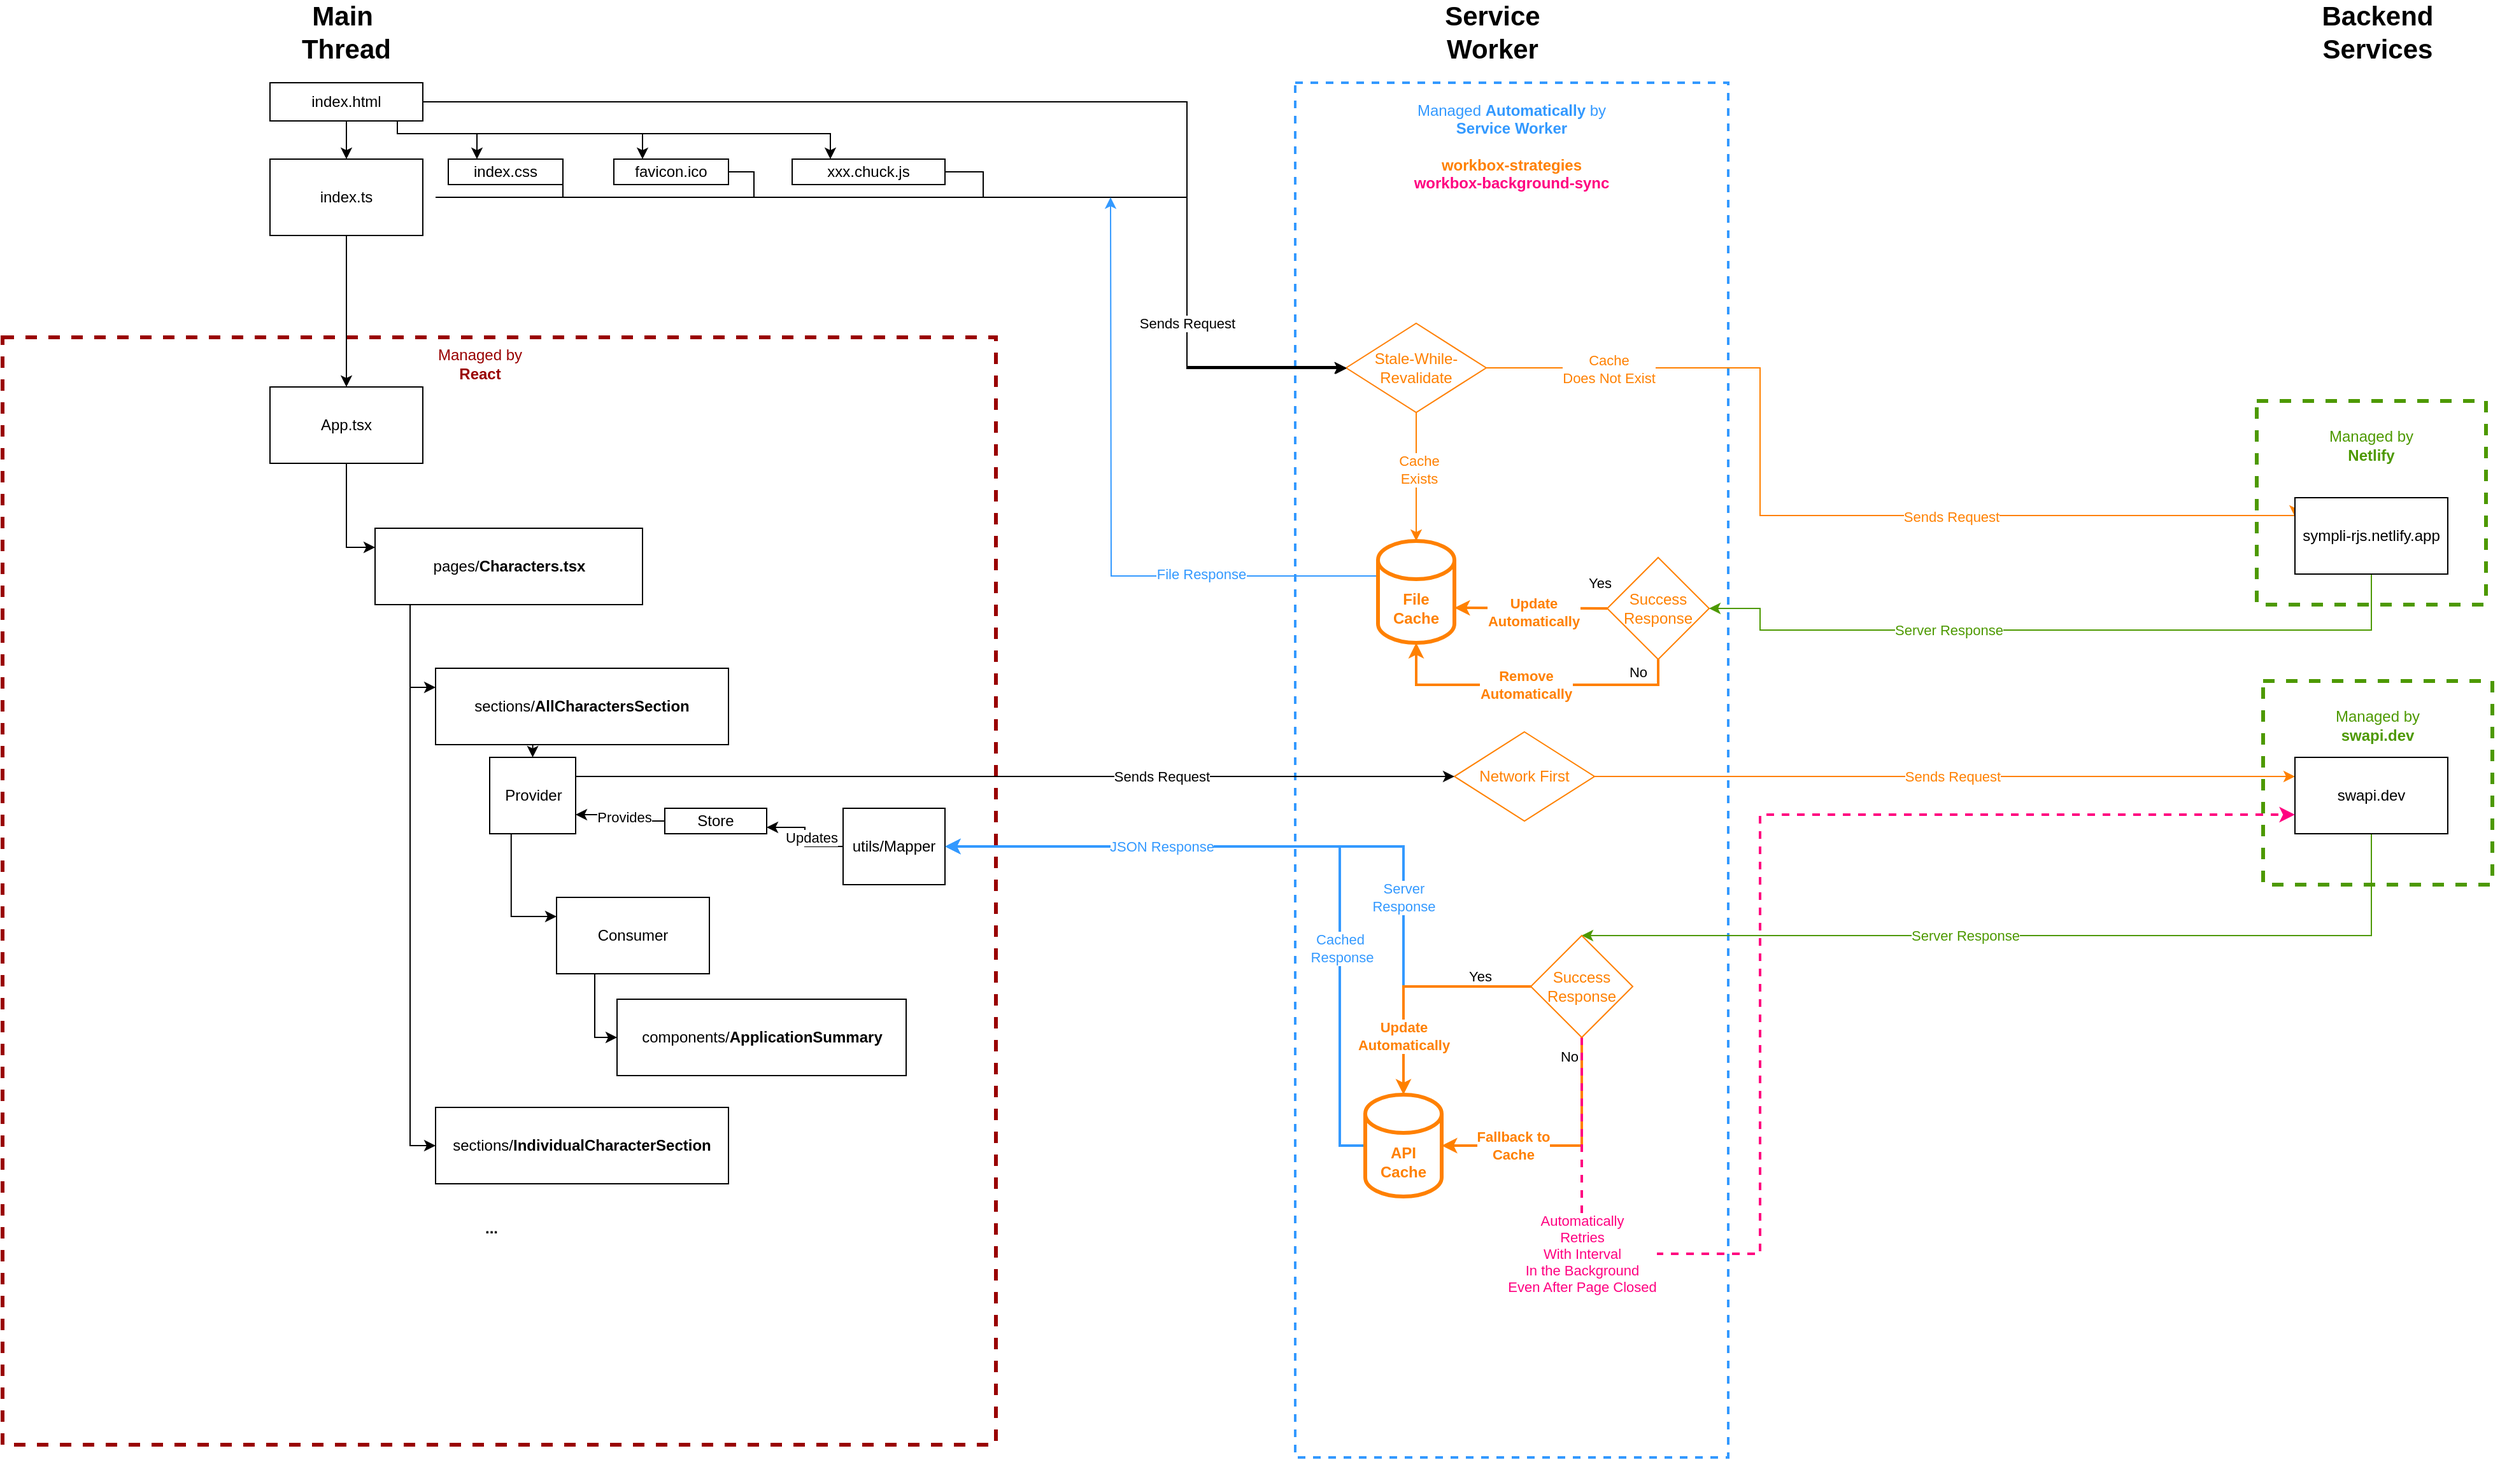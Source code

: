 <mxfile version="14.2.7" type="device"><diagram id="Oq_3fz_IanK-N1S7COTJ" name="Page-1"><mxGraphModel dx="1852" dy="1028" grid="1" gridSize="10" guides="1" tooltips="1" connect="1" arrows="1" fold="1" page="1" pageScale="1" pageWidth="827" pageHeight="1169" math="0" shadow="0"><root><mxCell id="0"/><mxCell id="1" parent="0"/><mxCell id="xRdcwOhgubmXpz_l-d0V-61" value="" style="rounded=0;whiteSpace=wrap;html=1;fillColor=none;dashed=1;strokeWidth=2;strokeColor=#3399FF;" parent="1" vertex="1"><mxGeometry x="1045" y="70" width="340" height="1080" as="geometry"/></mxCell><mxCell id="taoVa25WkVubcoBK9Cn9-76" style="edgeStyle=orthogonalEdgeStyle;rounded=0;orthogonalLoop=1;jettySize=auto;html=1;exitX=0.5;exitY=1;exitDx=0;exitDy=0;entryX=0.5;entryY=0;entryDx=0;entryDy=0;entryPerimeter=0;strokeColor=#FF8000;fontColor=#FF8000;" parent="1" source="taoVa25WkVubcoBK9Cn9-74" target="taoVa25WkVubcoBK9Cn9-49" edge="1"><mxGeometry relative="1" as="geometry"/></mxCell><mxCell id="taoVa25WkVubcoBK9Cn9-77" value="Cache&lt;br&gt;Exists" style="edgeLabel;html=1;align=center;verticalAlign=middle;resizable=0;points=[];fontColor=#FF8000;" parent="taoVa25WkVubcoBK9Cn9-76" vertex="1" connectable="0"><mxGeometry x="-0.105" y="2" relative="1" as="geometry"><mxPoint as="offset"/></mxGeometry></mxCell><mxCell id="taoVa25WkVubcoBK9Cn9-86" style="edgeStyle=orthogonalEdgeStyle;rounded=0;orthogonalLoop=1;jettySize=auto;html=1;exitX=1;exitY=0.5;exitDx=0;exitDy=0;fontColor=#FF8000;strokeColor=#FF8000;entryX=0;entryY=0.25;entryDx=0;entryDy=0;" parent="1" source="taoVa25WkVubcoBK9Cn9-74" target="taoVa25WkVubcoBK9Cn9-85" edge="1"><mxGeometry relative="1" as="geometry"><mxPoint x="1195" y="299" as="sourcePoint"/><mxPoint x="1720" y="400" as="targetPoint"/><Array as="points"><mxPoint x="1410" y="294"/><mxPoint x="1410" y="410"/><mxPoint x="1830" y="410"/></Array></mxGeometry></mxCell><mxCell id="taoVa25WkVubcoBK9Cn9-87" value="Cache&lt;br&gt;Does Not Exist" style="edgeLabel;html=1;align=center;verticalAlign=middle;resizable=0;points=[];fontColor=#FF8000;" parent="taoVa25WkVubcoBK9Cn9-86" vertex="1" connectable="0"><mxGeometry x="-0.899" y="1" relative="1" as="geometry"><mxPoint x="57.29" y="2" as="offset"/></mxGeometry></mxCell><mxCell id="taoVa25WkVubcoBK9Cn9-89" value="Sends Request" style="edgeLabel;html=1;align=center;verticalAlign=middle;resizable=0;points=[];fontColor=#FF8000;" parent="taoVa25WkVubcoBK9Cn9-86" vertex="1" connectable="0"><mxGeometry x="0.33" y="-1" relative="1" as="geometry"><mxPoint x="-19" as="offset"/></mxGeometry></mxCell><mxCell id="taoVa25WkVubcoBK9Cn9-74" value="Stale-While-Revalidate" style="rhombus;whiteSpace=wrap;html=1;labelBackgroundColor=none;strokeWidth=1;fillColor=none;fontColor=#FF8000;strokeColor=#FF8000;" parent="1" vertex="1"><mxGeometry x="1085" y="259" width="110" height="70" as="geometry"/></mxCell><mxCell id="xRdcwOhgubmXpz_l-d0V-52" style="edgeStyle=orthogonalEdgeStyle;rounded=0;orthogonalLoop=1;jettySize=auto;html=1;exitX=0;exitY=0.5;exitDx=0;exitDy=0;entryX=1;entryY=0.5;entryDx=0;entryDy=0;strokeWidth=2;strokeColor=#3399FF;" parent="1" source="xRdcwOhgubmXpz_l-d0V-35" target="xRdcwOhgubmXpz_l-d0V-43" edge="1"><mxGeometry relative="1" as="geometry"><Array as="points"><mxPoint x="1130" y="780"/><mxPoint x="1130" y="670"/></Array></mxGeometry></mxCell><mxCell id="taoVa25WkVubcoBK9Cn9-38" value="&lt;span style=&quot;color: rgb(51 , 153 , 255)&quot;&gt;Server &lt;br&gt;Response&lt;/span&gt;" style="edgeLabel;html=1;align=center;verticalAlign=middle;resizable=0;points=[];fontColor=#7F00FF;" parent="xRdcwOhgubmXpz_l-d0V-52" vertex="1" connectable="0"><mxGeometry x="-0.446" relative="1" as="geometry"><mxPoint y="-12.5" as="offset"/></mxGeometry></mxCell><mxCell id="taoVa25WkVubcoBK9Cn9-11" value="" style="rounded=0;whiteSpace=wrap;html=1;fillColor=none;dashed=1;strokeWidth=3;fontColor=#990000;strokeColor=#4D9900;labelBackgroundColor=none;" parent="1" vertex="1"><mxGeometry x="1805" y="540" width="180" height="160" as="geometry"/></mxCell><mxCell id="taoVa25WkVubcoBK9Cn9-4" value="" style="rounded=0;whiteSpace=wrap;html=1;fillColor=none;dashed=1;strokeWidth=3;fontColor=#990000;strokeColor=#990000;" parent="1" vertex="1"><mxGeometry x="30" y="270" width="780" height="870" as="geometry"/></mxCell><mxCell id="xRdcwOhgubmXpz_l-d0V-5" style="edgeStyle=orthogonalEdgeStyle;rounded=0;orthogonalLoop=1;jettySize=auto;html=1;exitX=0.5;exitY=1;exitDx=0;exitDy=0;entryX=0.5;entryY=0;entryDx=0;entryDy=0;" parent="1" source="xRdcwOhgubmXpz_l-d0V-1" target="xRdcwOhgubmXpz_l-d0V-4" edge="1"><mxGeometry relative="1" as="geometry"/></mxCell><mxCell id="taoVa25WkVubcoBK9Cn9-54" style="edgeStyle=orthogonalEdgeStyle;rounded=0;orthogonalLoop=1;jettySize=auto;html=1;exitX=1;exitY=0.5;exitDx=0;exitDy=0;strokeColor=#000000;fontColor=#7F00FF;entryX=0.004;entryY=0.507;entryDx=0;entryDy=0;entryPerimeter=0;" parent="1" target="taoVa25WkVubcoBK9Cn9-74" edge="1"><mxGeometry relative="1" as="geometry"><mxPoint x="370" y="160" as="sourcePoint"/><mxPoint x="1100" y="294" as="targetPoint"/><Array as="points"><mxPoint x="960" y="160"/><mxPoint x="960" y="295"/></Array></mxGeometry></mxCell><mxCell id="xRdcwOhgubmXpz_l-d0V-1" value="index.ts" style="rounded=0;whiteSpace=wrap;html=1;" parent="1" vertex="1"><mxGeometry x="240" y="130" width="120" height="60" as="geometry"/></mxCell><mxCell id="h1pPzkMFmD-b-_GQLjDM-1" style="edgeStyle=orthogonalEdgeStyle;rounded=0;orthogonalLoop=1;jettySize=auto;html=1;exitX=0.5;exitY=1;exitDx=0;exitDy=0;entryX=0;entryY=0.25;entryDx=0;entryDy=0;" edge="1" parent="1" source="xRdcwOhgubmXpz_l-d0V-4" target="xRdcwOhgubmXpz_l-d0V-8"><mxGeometry relative="1" as="geometry"/></mxCell><mxCell id="xRdcwOhgubmXpz_l-d0V-4" value="App.tsx" style="rounded=0;whiteSpace=wrap;html=1;" parent="1" vertex="1"><mxGeometry x="240" y="309" width="120" height="60" as="geometry"/></mxCell><mxCell id="xRdcwOhgubmXpz_l-d0V-18" style="edgeStyle=orthogonalEdgeStyle;rounded=0;orthogonalLoop=1;jettySize=auto;html=1;exitX=0.25;exitY=1;exitDx=0;exitDy=0;entryX=0;entryY=0.25;entryDx=0;entryDy=0;" parent="1" source="xRdcwOhgubmXpz_l-d0V-8" target="xRdcwOhgubmXpz_l-d0V-11" edge="1"><mxGeometry relative="1" as="geometry"><Array as="points"><mxPoint x="350" y="480"/><mxPoint x="350" y="545"/></Array></mxGeometry></mxCell><mxCell id="h1pPzkMFmD-b-_GQLjDM-3" style="edgeStyle=orthogonalEdgeStyle;rounded=0;orthogonalLoop=1;jettySize=auto;html=1;exitX=0.25;exitY=1;exitDx=0;exitDy=0;entryX=0;entryY=0.5;entryDx=0;entryDy=0;" edge="1" parent="1" source="xRdcwOhgubmXpz_l-d0V-8" target="h1pPzkMFmD-b-_GQLjDM-2"><mxGeometry relative="1" as="geometry"><Array as="points"><mxPoint x="350" y="480"/><mxPoint x="350" y="905"/></Array></mxGeometry></mxCell><mxCell id="xRdcwOhgubmXpz_l-d0V-8" value="pages/&lt;b&gt;Characters.tsx&lt;/b&gt;" style="rounded=0;whiteSpace=wrap;html=1;" parent="1" vertex="1"><mxGeometry x="322.5" y="420" width="210" height="60" as="geometry"/></mxCell><mxCell id="xRdcwOhgubmXpz_l-d0V-27" style="edgeStyle=orthogonalEdgeStyle;rounded=0;orthogonalLoop=1;jettySize=auto;html=1;exitX=0.5;exitY=1;exitDx=0;exitDy=0;entryX=0.5;entryY=0;entryDx=0;entryDy=0;" parent="1" source="xRdcwOhgubmXpz_l-d0V-11" target="xRdcwOhgubmXpz_l-d0V-15" edge="1"><mxGeometry relative="1" as="geometry"/></mxCell><mxCell id="xRdcwOhgubmXpz_l-d0V-11" value="sections/&lt;b&gt;AllCharactersSection&lt;/b&gt;" style="rounded=0;whiteSpace=wrap;html=1;" parent="1" vertex="1"><mxGeometry x="370" y="530" width="230" height="60" as="geometry"/></mxCell><mxCell id="xRdcwOhgubmXpz_l-d0V-23" value="" style="edgeStyle=orthogonalEdgeStyle;rounded=0;orthogonalLoop=1;jettySize=auto;html=1;entryX=0;entryY=0.25;entryDx=0;entryDy=0;exitX=1;exitY=0.5;exitDx=0;exitDy=0;strokeColor=#FF8000;" parent="1" source="taoVa25WkVubcoBK9Cn9-71" target="xRdcwOhgubmXpz_l-d0V-22" edge="1"><mxGeometry relative="1" as="geometry"/></mxCell><mxCell id="xRdcwOhgubmXpz_l-d0V-24" value="Sends Request" style="edgeLabel;html=1;align=center;verticalAlign=middle;resizable=0;points=[];fontColor=#FF8000;" parent="xRdcwOhgubmXpz_l-d0V-23" vertex="1" connectable="0"><mxGeometry x="-0.11" relative="1" as="geometry"><mxPoint x="35.43" as="offset"/></mxGeometry></mxCell><mxCell id="xRdcwOhgubmXpz_l-d0V-29" style="edgeStyle=orthogonalEdgeStyle;rounded=0;orthogonalLoop=1;jettySize=auto;html=1;exitX=0.25;exitY=1;exitDx=0;exitDy=0;entryX=0;entryY=0.25;entryDx=0;entryDy=0;" parent="1" source="xRdcwOhgubmXpz_l-d0V-15" target="xRdcwOhgubmXpz_l-d0V-16" edge="1"><mxGeometry relative="1" as="geometry"/></mxCell><mxCell id="xRdcwOhgubmXpz_l-d0V-15" value="Provider" style="rounded=0;whiteSpace=wrap;html=1;" parent="1" vertex="1"><mxGeometry x="412.5" y="600" width="67.5" height="60" as="geometry"/></mxCell><mxCell id="xRdcwOhgubmXpz_l-d0V-28" style="edgeStyle=orthogonalEdgeStyle;rounded=0;orthogonalLoop=1;jettySize=auto;html=1;exitX=0.25;exitY=1;exitDx=0;exitDy=0;entryX=0;entryY=0.5;entryDx=0;entryDy=0;" parent="1" source="xRdcwOhgubmXpz_l-d0V-16" target="xRdcwOhgubmXpz_l-d0V-17" edge="1"><mxGeometry relative="1" as="geometry"><Array as="points"><mxPoint x="495" y="820"/></Array></mxGeometry></mxCell><mxCell id="xRdcwOhgubmXpz_l-d0V-16" value="Consumer" style="rounded=0;whiteSpace=wrap;html=1;" parent="1" vertex="1"><mxGeometry x="465" y="710" width="120" height="60" as="geometry"/></mxCell><mxCell id="xRdcwOhgubmXpz_l-d0V-17" value="&lt;span&gt;components/&lt;/span&gt;&lt;b&gt;ApplicationSummary&lt;/b&gt;" style="rounded=0;whiteSpace=wrap;html=1;" parent="1" vertex="1"><mxGeometry x="512.5" y="790" width="227" height="60" as="geometry"/></mxCell><mxCell id="xRdcwOhgubmXpz_l-d0V-56" style="edgeStyle=orthogonalEdgeStyle;rounded=0;orthogonalLoop=1;jettySize=auto;html=1;exitX=0.5;exitY=1;exitDx=0;exitDy=0;entryX=0.5;entryY=0;entryDx=0;entryDy=0;strokeColor=#4D9900;" parent="1" source="xRdcwOhgubmXpz_l-d0V-22" target="xRdcwOhgubmXpz_l-d0V-35" edge="1"><mxGeometry relative="1" as="geometry"><Array as="points"><mxPoint x="1890" y="740"/></Array></mxGeometry></mxCell><mxCell id="taoVa25WkVubcoBK9Cn9-24" value="&lt;span&gt;Server Response&lt;/span&gt;" style="edgeLabel;html=1;align=center;verticalAlign=middle;resizable=0;points=[];fontColor=#4D9900;" parent="xRdcwOhgubmXpz_l-d0V-56" vertex="1" connectable="0"><mxGeometry x="-0.015" y="2" relative="1" as="geometry"><mxPoint x="-54.65" y="-2" as="offset"/></mxGeometry></mxCell><mxCell id="xRdcwOhgubmXpz_l-d0V-22" value="swapi.dev" style="rounded=0;whiteSpace=wrap;html=1;" parent="1" vertex="1"><mxGeometry x="1830" y="600" width="120" height="60" as="geometry"/></mxCell><mxCell id="xRdcwOhgubmXpz_l-d0V-40" style="edgeStyle=orthogonalEdgeStyle;rounded=0;orthogonalLoop=1;jettySize=auto;html=1;exitX=0;exitY=0.5;exitDx=0;exitDy=0;entryX=0.5;entryY=0;entryDx=0;entryDy=0;strokeWidth=2;strokeColor=#FF8000;entryPerimeter=0;" parent="1" source="xRdcwOhgubmXpz_l-d0V-35" target="taoVa25WkVubcoBK9Cn9-18" edge="1"><mxGeometry relative="1" as="geometry"><mxPoint x="1190" y="195" as="targetPoint"/><Array as="points"><mxPoint x="1130" y="780"/></Array></mxGeometry></mxCell><mxCell id="xRdcwOhgubmXpz_l-d0V-42" value="Yes" style="edgeLabel;html=1;align=center;verticalAlign=middle;resizable=0;points=[];" parent="xRdcwOhgubmXpz_l-d0V-40" vertex="1" connectable="0"><mxGeometry x="0.044" y="-1" relative="1" as="geometry"><mxPoint x="56.67" y="-7" as="offset"/></mxGeometry></mxCell><mxCell id="taoVa25WkVubcoBK9Cn9-22" value="Update&lt;br&gt;Automatically" style="edgeLabel;html=1;align=center;verticalAlign=middle;resizable=0;points=[];fontColor=#FF8000;fontStyle=1" parent="xRdcwOhgubmXpz_l-d0V-40" vertex="1" connectable="0"><mxGeometry x="0.5" y="3" relative="1" as="geometry"><mxPoint x="-3" as="offset"/></mxGeometry></mxCell><mxCell id="xRdcwOhgubmXpz_l-d0V-48" style="edgeStyle=orthogonalEdgeStyle;rounded=0;orthogonalLoop=1;jettySize=auto;html=1;exitX=0.5;exitY=1;exitDx=0;exitDy=0;entryX=1;entryY=0.5;entryDx=0;entryDy=0;strokeWidth=2;strokeColor=#FF8000;entryPerimeter=0;" parent="1" source="xRdcwOhgubmXpz_l-d0V-35" target="taoVa25WkVubcoBK9Cn9-18" edge="1"><mxGeometry relative="1" as="geometry"><mxPoint x="1190" y="345" as="targetPoint"/></mxGeometry></mxCell><mxCell id="xRdcwOhgubmXpz_l-d0V-51" value="No" style="edgeLabel;html=1;align=center;verticalAlign=middle;resizable=0;points=[];" parent="xRdcwOhgubmXpz_l-d0V-48" vertex="1" connectable="0"><mxGeometry x="0.231" y="-2" relative="1" as="geometry"><mxPoint x="25" y="-68" as="offset"/></mxGeometry></mxCell><mxCell id="taoVa25WkVubcoBK9Cn9-21" value="Fallback to&lt;br&gt;Cache" style="edgeLabel;html=1;align=center;verticalAlign=middle;resizable=0;points=[];fontColor=#FF8000;fontStyle=1" parent="xRdcwOhgubmXpz_l-d0V-48" vertex="1" connectable="0"><mxGeometry x="0.58" relative="1" as="geometry"><mxPoint x="15.17" as="offset"/></mxGeometry></mxCell><mxCell id="aPK4v8_DgwDlu29dtzob-3" style="edgeStyle=orthogonalEdgeStyle;rounded=0;orthogonalLoop=1;jettySize=auto;html=1;exitX=0.5;exitY=1;exitDx=0;exitDy=0;entryX=0;entryY=0.75;entryDx=0;entryDy=0;fontColor=#3399FF;dashed=1;strokeWidth=2;strokeColor=#FF0080;" parent="1" source="xRdcwOhgubmXpz_l-d0V-35" target="xRdcwOhgubmXpz_l-d0V-22" edge="1"><mxGeometry relative="1" as="geometry"><Array as="points"><mxPoint x="1270" y="990"/><mxPoint x="1410" y="990"/><mxPoint x="1410" y="645"/></Array></mxGeometry></mxCell><mxCell id="aPK4v8_DgwDlu29dtzob-4" value="Automatically&lt;br&gt;Retries&lt;br&gt;With Interval&lt;br&gt;In the Background&lt;br&gt;Even After Page Closed" style="edgeLabel;html=1;align=center;verticalAlign=middle;resizable=0;points=[];fontColor=#FF0080;" parent="aPK4v8_DgwDlu29dtzob-3" vertex="1" connectable="0"><mxGeometry x="-0.595" y="-2" relative="1" as="geometry"><mxPoint x="-47.5" y="-2" as="offset"/></mxGeometry></mxCell><mxCell id="xRdcwOhgubmXpz_l-d0V-35" value="Success&lt;br&gt;Response" style="rhombus;whiteSpace=wrap;html=1;fontColor=#FF8000;strokeColor=#FF8000;" parent="1" vertex="1"><mxGeometry x="1230" y="740" width="80" height="80" as="geometry"/></mxCell><mxCell id="xRdcwOhgubmXpz_l-d0V-54" style="edgeStyle=orthogonalEdgeStyle;rounded=0;orthogonalLoop=1;jettySize=auto;html=1;exitX=0;exitY=0.5;exitDx=0;exitDy=0;entryX=1;entryY=0.75;entryDx=0;entryDy=0;" parent="1" source="taoVa25WkVubcoBK9Cn9-29" target="xRdcwOhgubmXpz_l-d0V-15" edge="1"><mxGeometry relative="1" as="geometry"><mxPoint x="532" y="650" as="targetPoint"/></mxGeometry></mxCell><mxCell id="xRdcwOhgubmXpz_l-d0V-43" value="utils/Mapper" style="rounded=0;whiteSpace=wrap;html=1;" parent="1" vertex="1"><mxGeometry x="690" y="640" width="80" height="60" as="geometry"/></mxCell><mxCell id="xRdcwOhgubmXpz_l-d0V-60" value="JSON Response" style="edgeStyle=orthogonalEdgeStyle;rounded=0;orthogonalLoop=1;jettySize=auto;html=1;exitX=0;exitY=0.5;exitDx=0;exitDy=0;entryX=1;entryY=0.5;entryDx=0;entryDy=0;strokeColor=#3399FF;strokeWidth=2;exitPerimeter=0;fontColor=#3399FF;" parent="1" source="taoVa25WkVubcoBK9Cn9-18" target="xRdcwOhgubmXpz_l-d0V-43" edge="1"><mxGeometry x="0.398" relative="1" as="geometry"><mxPoint x="1070" y="345" as="sourcePoint"/><mxPoint x="900" y="510" as="targetPoint"/><Array as="points"><mxPoint x="1080" y="905"/><mxPoint x="1080" y="670"/></Array><mxPoint as="offset"/></mxGeometry></mxCell><mxCell id="taoVa25WkVubcoBK9Cn9-39" value="&lt;span style=&quot;color: rgb(51 , 153 , 255)&quot;&gt;Cached&lt;br&gt;&amp;nbsp;Response&lt;/span&gt;" style="edgeLabel;html=1;align=center;verticalAlign=middle;resizable=0;points=[];fontColor=#7F00FF;" parent="xRdcwOhgubmXpz_l-d0V-60" vertex="1" connectable="0"><mxGeometry x="-0.373" y="2" relative="1" as="geometry"><mxPoint x="2" y="1.67" as="offset"/></mxGeometry></mxCell><mxCell id="xRdcwOhgubmXpz_l-d0V-62" value="&lt;span style=&quot;font-weight: normal&quot;&gt;Managed &lt;/span&gt;Automatically&lt;span style=&quot;font-weight: normal&quot;&gt; by&lt;/span&gt;&lt;br&gt;Service Worker&lt;br&gt;&lt;br&gt;&lt;font color=&quot;#ff8000&quot;&gt;workbox-strategies&lt;/font&gt;&lt;br&gt;&lt;font color=&quot;#ff0080&quot;&gt;workbox-background-sync&lt;/font&gt;" style="text;html=1;strokeColor=none;fillColor=none;align=center;verticalAlign=middle;whiteSpace=wrap;rounded=0;dashed=1;fontStyle=1;strokeWidth=2;fontColor=#3399FF;" parent="1" vertex="1"><mxGeometry x="1120" y="80" width="190" height="80" as="geometry"/></mxCell><mxCell id="taoVa25WkVubcoBK9Cn9-5" value="&lt;span style=&quot;font-weight: normal&quot;&gt;Managed&lt;/span&gt;&lt;span style=&quot;font-weight: normal&quot;&gt;&amp;nbsp;by&lt;/span&gt;&lt;br&gt;React" style="text;html=1;strokeColor=none;fillColor=none;align=center;verticalAlign=middle;whiteSpace=wrap;rounded=0;dashed=1;fontStyle=1;strokeWidth=2;fontColor=#990000;" parent="1" vertex="1"><mxGeometry x="310" y="280" width="190" height="21" as="geometry"/></mxCell><mxCell id="taoVa25WkVubcoBK9Cn9-12" value="&lt;span style=&quot;font-weight: normal&quot;&gt;Managed&lt;/span&gt;&lt;span style=&quot;font-weight: normal&quot;&gt;&amp;nbsp;by&lt;/span&gt;&lt;br&gt;swapi.dev" style="text;html=1;strokeColor=none;fillColor=none;align=center;verticalAlign=middle;whiteSpace=wrap;rounded=0;dashed=1;fontStyle=1;strokeWidth=2;fontColor=#4D9900;" parent="1" vertex="1"><mxGeometry x="1800" y="550" width="190" height="50" as="geometry"/></mxCell><mxCell id="taoVa25WkVubcoBK9Cn9-13" value="&lt;b&gt;&lt;font style=&quot;font-size: 21px&quot;&gt;Backend Services&lt;/font&gt;&lt;/b&gt;" style="text;html=1;strokeColor=none;fillColor=none;align=center;verticalAlign=middle;whiteSpace=wrap;rounded=0;dashed=1;fontColor=#000000;" parent="1" vertex="1"><mxGeometry x="1835" y="10" width="120" height="40" as="geometry"/></mxCell><mxCell id="taoVa25WkVubcoBK9Cn9-18" value="API&lt;br&gt;Cache" style="shape=cylinder3;whiteSpace=wrap;html=1;boundedLbl=1;backgroundOutline=1;size=15;strokeWidth=3;fillColor=none;strokeColor=#FF8000;fontColor=#FF8000;fontStyle=1" parent="1" vertex="1"><mxGeometry x="1100" y="865" width="60" height="80" as="geometry"/></mxCell><mxCell id="taoVa25WkVubcoBK9Cn9-25" value="&lt;b&gt;&lt;font style=&quot;font-size: 21px&quot;&gt;Service Worker&lt;/font&gt;&lt;/b&gt;" style="text;html=1;strokeColor=none;fillColor=none;align=center;verticalAlign=middle;whiteSpace=wrap;rounded=0;dashed=1;fontColor=#000000;" parent="1" vertex="1"><mxGeometry x="1140" y="10" width="120" height="40" as="geometry"/></mxCell><mxCell id="taoVa25WkVubcoBK9Cn9-26" value="&lt;b&gt;&lt;font style=&quot;font-size: 21px&quot;&gt;Main&amp;nbsp;&lt;br&gt;Thread&lt;br&gt;&lt;/font&gt;&lt;/b&gt;" style="text;html=1;strokeColor=none;fillColor=none;align=center;verticalAlign=middle;whiteSpace=wrap;rounded=0;dashed=1;fontColor=#000000;" parent="1" vertex="1"><mxGeometry x="240" y="10" width="120" height="40" as="geometry"/></mxCell><mxCell id="taoVa25WkVubcoBK9Cn9-29" value="Store" style="rounded=0;whiteSpace=wrap;html=1;" parent="1" vertex="1"><mxGeometry x="550" y="640" width="80" height="20" as="geometry"/></mxCell><mxCell id="taoVa25WkVubcoBK9Cn9-30" style="edgeStyle=orthogonalEdgeStyle;rounded=0;orthogonalLoop=1;jettySize=auto;html=1;exitX=0;exitY=0.5;exitDx=0;exitDy=0;entryX=1;entryY=0.75;entryDx=0;entryDy=0;" parent="1" source="xRdcwOhgubmXpz_l-d0V-43" target="taoVa25WkVubcoBK9Cn9-29" edge="1"><mxGeometry relative="1" as="geometry"><mxPoint x="690" y="670" as="sourcePoint"/><mxPoint x="532.5" y="645" as="targetPoint"/></mxGeometry></mxCell><mxCell id="taoVa25WkVubcoBK9Cn9-32" value="Updates" style="edgeLabel;html=1;align=center;verticalAlign=middle;resizable=0;points=[];" parent="1" vertex="1" connectable="0"><mxGeometry x="660.001" y="660" as="geometry"><mxPoint x="5" y="3" as="offset"/></mxGeometry></mxCell><mxCell id="taoVa25WkVubcoBK9Cn9-34" value="Provides" style="edgeLabel;html=1;align=center;verticalAlign=middle;resizable=0;points=[];" parent="1" vertex="1" connectable="0"><mxGeometry x="512.501" y="644" as="geometry"><mxPoint x="5" y="3" as="offset"/></mxGeometry></mxCell><mxCell id="taoVa25WkVubcoBK9Cn9-43" style="edgeStyle=orthogonalEdgeStyle;rounded=0;orthogonalLoop=1;jettySize=auto;html=1;exitX=0.5;exitY=1;exitDx=0;exitDy=0;entryX=0.5;entryY=0;entryDx=0;entryDy=0;fontColor=#7F00FF;" parent="1" source="taoVa25WkVubcoBK9Cn9-42" target="xRdcwOhgubmXpz_l-d0V-1" edge="1"><mxGeometry relative="1" as="geometry"/></mxCell><mxCell id="taoVa25WkVubcoBK9Cn9-47" style="edgeStyle=orthogonalEdgeStyle;rounded=0;orthogonalLoop=1;jettySize=auto;html=1;exitX=1;exitY=0.5;exitDx=0;exitDy=0;strokeColor=#000000;fontColor=#7F00FF;entryX=0;entryY=0.5;entryDx=0;entryDy=0;" parent="1" source="taoVa25WkVubcoBK9Cn9-42" target="taoVa25WkVubcoBK9Cn9-74" edge="1"><mxGeometry relative="1" as="geometry"><mxPoint x="1030" y="85.059" as="targetPoint"/><Array as="points"><mxPoint x="960" y="85"/><mxPoint x="960" y="294"/></Array></mxGeometry></mxCell><mxCell id="taoVa25WkVubcoBK9Cn9-65" style="edgeStyle=orthogonalEdgeStyle;rounded=0;orthogonalLoop=1;jettySize=auto;html=1;exitX=0.75;exitY=1;exitDx=0;exitDy=0;entryX=0.25;entryY=0;entryDx=0;entryDy=0;strokeColor=#000000;fontColor=#7F00FF;" parent="1" source="taoVa25WkVubcoBK9Cn9-42" target="taoVa25WkVubcoBK9Cn9-44" edge="1"><mxGeometry relative="1" as="geometry"><Array as="points"><mxPoint x="340" y="110"/><mxPoint x="403" y="110"/></Array></mxGeometry></mxCell><mxCell id="taoVa25WkVubcoBK9Cn9-66" style="edgeStyle=orthogonalEdgeStyle;rounded=0;orthogonalLoop=1;jettySize=auto;html=1;exitX=0.75;exitY=1;exitDx=0;exitDy=0;entryX=0.25;entryY=0;entryDx=0;entryDy=0;strokeColor=#000000;fontColor=#7F00FF;" parent="1" source="taoVa25WkVubcoBK9Cn9-42" target="taoVa25WkVubcoBK9Cn9-45" edge="1"><mxGeometry relative="1" as="geometry"><Array as="points"><mxPoint x="340" y="110"/><mxPoint x="533" y="110"/></Array></mxGeometry></mxCell><mxCell id="taoVa25WkVubcoBK9Cn9-68" style="edgeStyle=orthogonalEdgeStyle;rounded=0;orthogonalLoop=1;jettySize=auto;html=1;exitX=0.75;exitY=1;exitDx=0;exitDy=0;entryX=0.25;entryY=0;entryDx=0;entryDy=0;strokeColor=#000000;fontColor=#7F00FF;" parent="1" source="taoVa25WkVubcoBK9Cn9-42" target="taoVa25WkVubcoBK9Cn9-46" edge="1"><mxGeometry relative="1" as="geometry"><Array as="points"><mxPoint x="340" y="110"/><mxPoint x="680" y="110"/></Array></mxGeometry></mxCell><mxCell id="taoVa25WkVubcoBK9Cn9-42" value="index.html" style="rounded=0;whiteSpace=wrap;html=1;" parent="1" vertex="1"><mxGeometry x="240" y="70" width="120" height="30" as="geometry"/></mxCell><mxCell id="taoVa25WkVubcoBK9Cn9-55" style="edgeStyle=orthogonalEdgeStyle;rounded=0;orthogonalLoop=1;jettySize=auto;html=1;exitX=1;exitY=0.5;exitDx=0;exitDy=0;entryX=0;entryY=0.5;entryDx=0;entryDy=0;strokeColor=#000000;fontColor=#7F00FF;" parent="1" source="taoVa25WkVubcoBK9Cn9-44" target="taoVa25WkVubcoBK9Cn9-74" edge="1"><mxGeometry relative="1" as="geometry"><Array as="points"><mxPoint x="470" y="160"/><mxPoint x="960" y="160"/><mxPoint x="960" y="294"/></Array></mxGeometry></mxCell><mxCell id="taoVa25WkVubcoBK9Cn9-44" value="index.css" style="rounded=0;whiteSpace=wrap;html=1;" parent="1" vertex="1"><mxGeometry x="380" y="130" width="90" height="20" as="geometry"/></mxCell><mxCell id="taoVa25WkVubcoBK9Cn9-56" style="edgeStyle=orthogonalEdgeStyle;rounded=0;orthogonalLoop=1;jettySize=auto;html=1;exitX=1;exitY=0.5;exitDx=0;exitDy=0;entryX=0;entryY=0.5;entryDx=0;entryDy=0;strokeColor=#000000;fontColor=#7F00FF;" parent="1" source="taoVa25WkVubcoBK9Cn9-45" target="taoVa25WkVubcoBK9Cn9-74" edge="1"><mxGeometry relative="1" as="geometry"><Array as="points"><mxPoint x="620" y="140"/><mxPoint x="620" y="160"/><mxPoint x="960" y="160"/><mxPoint x="960" y="293"/><mxPoint x="1080" y="293"/></Array></mxGeometry></mxCell><mxCell id="taoVa25WkVubcoBK9Cn9-45" value="favicon.ico" style="rounded=0;whiteSpace=wrap;html=1;" parent="1" vertex="1"><mxGeometry x="510" y="130" width="90" height="20" as="geometry"/></mxCell><mxCell id="taoVa25WkVubcoBK9Cn9-57" style="edgeStyle=orthogonalEdgeStyle;rounded=0;orthogonalLoop=1;jettySize=auto;html=1;exitX=1;exitY=0.5;exitDx=0;exitDy=0;entryX=0;entryY=0.5;entryDx=0;entryDy=0;strokeColor=#000000;fontColor=#7F00FF;" parent="1" source="taoVa25WkVubcoBK9Cn9-46" target="taoVa25WkVubcoBK9Cn9-74" edge="1"><mxGeometry relative="1" as="geometry"><Array as="points"><mxPoint x="800" y="140"/><mxPoint x="800" y="160"/><mxPoint x="960" y="160"/><mxPoint x="960" y="294"/></Array></mxGeometry></mxCell><mxCell id="taoVa25WkVubcoBK9Cn9-46" value="xxx.chuck.js" style="rounded=0;whiteSpace=wrap;html=1;" parent="1" vertex="1"><mxGeometry x="650" y="130" width="120" height="20" as="geometry"/></mxCell><mxCell id="taoVa25WkVubcoBK9Cn9-78" style="edgeStyle=orthogonalEdgeStyle;rounded=0;orthogonalLoop=1;jettySize=auto;html=1;exitX=0;exitY=0;exitDx=0;exitDy=27.5;exitPerimeter=0;fontColor=#FF8000;strokeColor=#3399FF;" parent="1" source="taoVa25WkVubcoBK9Cn9-49" edge="1"><mxGeometry relative="1" as="geometry"><mxPoint x="900" y="160" as="targetPoint"/></mxGeometry></mxCell><mxCell id="taoVa25WkVubcoBK9Cn9-80" value="&lt;font color=&quot;#3399ff&quot;&gt;File Response&lt;/font&gt;" style="edgeLabel;html=1;align=center;verticalAlign=middle;resizable=0;points=[];fontColor=#FF8000;" parent="taoVa25WkVubcoBK9Cn9-78" vertex="1" connectable="0"><mxGeometry x="0.084" y="1" relative="1" as="geometry"><mxPoint x="71" y="63.69" as="offset"/></mxGeometry></mxCell><mxCell id="taoVa25WkVubcoBK9Cn9-49" value="File&lt;br&gt;Cache" style="shape=cylinder3;whiteSpace=wrap;html=1;boundedLbl=1;backgroundOutline=1;size=15;strokeWidth=3;fillColor=none;strokeColor=#FF8000;fontColor=#FF8000;fontStyle=1" parent="1" vertex="1"><mxGeometry x="1110" y="430" width="60" height="80" as="geometry"/></mxCell><mxCell id="taoVa25WkVubcoBK9Cn9-58" style="edgeStyle=orthogonalEdgeStyle;rounded=0;orthogonalLoop=1;jettySize=auto;html=1;exitX=0;exitY=0.5;exitDx=0;exitDy=0;entryX=1;entryY=0;entryDx=0;entryDy=52.5;strokeWidth=2;strokeColor=#FF8000;entryPerimeter=0;" parent="1" source="taoVa25WkVubcoBK9Cn9-64" target="taoVa25WkVubcoBK9Cn9-49" edge="1"><mxGeometry relative="1" as="geometry"><mxPoint x="1150" y="565" as="targetPoint"/><Array as="points"><mxPoint x="1290" y="483"/><mxPoint x="1180" y="483"/></Array></mxGeometry></mxCell><mxCell id="taoVa25WkVubcoBK9Cn9-59" value="Yes" style="edgeLabel;html=1;align=center;verticalAlign=middle;resizable=0;points=[];" parent="taoVa25WkVubcoBK9Cn9-58" vertex="1" connectable="0"><mxGeometry x="0.044" y="-1" relative="1" as="geometry"><mxPoint x="56.67" y="-19" as="offset"/></mxGeometry></mxCell><mxCell id="taoVa25WkVubcoBK9Cn9-60" value="Update&lt;br&gt;Automatically" style="edgeLabel;html=1;align=center;verticalAlign=middle;resizable=0;points=[];fontColor=#FF8000;fontStyle=1" parent="taoVa25WkVubcoBK9Cn9-58" vertex="1" connectable="0"><mxGeometry x="0.5" y="3" relative="1" as="geometry"><mxPoint x="31.67" as="offset"/></mxGeometry></mxCell><mxCell id="taoVa25WkVubcoBK9Cn9-61" style="edgeStyle=orthogonalEdgeStyle;rounded=0;orthogonalLoop=1;jettySize=auto;html=1;exitX=0.5;exitY=1;exitDx=0;exitDy=0;entryX=0.5;entryY=1;entryDx=0;entryDy=0;strokeWidth=2;strokeColor=#FF8000;entryPerimeter=0;" parent="1" source="taoVa25WkVubcoBK9Cn9-64" target="taoVa25WkVubcoBK9Cn9-49" edge="1"><mxGeometry relative="1" as="geometry"><mxPoint x="1180" y="605" as="targetPoint"/></mxGeometry></mxCell><mxCell id="taoVa25WkVubcoBK9Cn9-62" value="No" style="edgeLabel;html=1;align=center;verticalAlign=middle;resizable=0;points=[];" parent="taoVa25WkVubcoBK9Cn9-61" vertex="1" connectable="0"><mxGeometry x="0.231" y="-2" relative="1" as="geometry"><mxPoint x="113.47" y="-8" as="offset"/></mxGeometry></mxCell><mxCell id="taoVa25WkVubcoBK9Cn9-63" value="Remove&lt;br&gt;Automatically" style="edgeLabel;html=1;align=center;verticalAlign=middle;resizable=0;points=[];fontColor=#FF8000;fontStyle=1" parent="taoVa25WkVubcoBK9Cn9-61" vertex="1" connectable="0"><mxGeometry x="0.58" relative="1" as="geometry"><mxPoint x="67.59" as="offset"/></mxGeometry></mxCell><mxCell id="taoVa25WkVubcoBK9Cn9-64" value="Success&lt;br&gt;Response" style="rhombus;whiteSpace=wrap;html=1;fontColor=#FF8000;strokeColor=#FF8000;" parent="1" vertex="1"><mxGeometry x="1290" y="443" width="80" height="80" as="geometry"/></mxCell><mxCell id="taoVa25WkVubcoBK9Cn9-71" value="Network First" style="rhombus;whiteSpace=wrap;html=1;labelBackgroundColor=none;strokeWidth=1;fillColor=none;fontColor=#FF8000;strokeColor=#FF8000;" parent="1" vertex="1"><mxGeometry x="1170" y="580" width="110" height="70" as="geometry"/></mxCell><mxCell id="taoVa25WkVubcoBK9Cn9-72" value="" style="edgeStyle=orthogonalEdgeStyle;rounded=0;orthogonalLoop=1;jettySize=auto;html=1;entryX=0;entryY=0.5;entryDx=0;entryDy=0;exitX=1;exitY=0.25;exitDx=0;exitDy=0;" parent="1" source="xRdcwOhgubmXpz_l-d0V-15" target="taoVa25WkVubcoBK9Cn9-71" edge="1"><mxGeometry relative="1" as="geometry"><mxPoint x="480" y="615" as="sourcePoint"/><mxPoint x="1830" y="615" as="targetPoint"/></mxGeometry></mxCell><mxCell id="taoVa25WkVubcoBK9Cn9-73" value="Sends Request" style="edgeLabel;html=1;align=center;verticalAlign=middle;resizable=0;points=[];" parent="taoVa25WkVubcoBK9Cn9-72" vertex="1" connectable="0"><mxGeometry x="-0.11" relative="1" as="geometry"><mxPoint x="153.1" as="offset"/></mxGeometry></mxCell><mxCell id="taoVa25WkVubcoBK9Cn9-81" value="" style="rounded=0;whiteSpace=wrap;html=1;fillColor=none;dashed=1;strokeWidth=3;fontColor=#990000;strokeColor=#4D9900;labelBackgroundColor=none;" parent="1" vertex="1"><mxGeometry x="1800" y="320" width="180" height="160" as="geometry"/></mxCell><mxCell id="taoVa25WkVubcoBK9Cn9-82" value="&lt;span style=&quot;font-weight: normal&quot;&gt;Managed&lt;/span&gt;&lt;span style=&quot;font-weight: normal&quot;&gt;&amp;nbsp;by&lt;/span&gt;&lt;br&gt;Netlify" style="text;html=1;strokeColor=none;fillColor=none;align=center;verticalAlign=middle;whiteSpace=wrap;rounded=0;dashed=1;fontStyle=1;strokeWidth=2;fontColor=#4D9900;" parent="1" vertex="1"><mxGeometry x="1795" y="330" width="190" height="50" as="geometry"/></mxCell><mxCell id="taoVa25WkVubcoBK9Cn9-88" style="edgeStyle=orthogonalEdgeStyle;rounded=0;orthogonalLoop=1;jettySize=auto;html=1;exitX=0.5;exitY=1;exitDx=0;exitDy=0;entryX=1;entryY=0.5;entryDx=0;entryDy=0;fontColor=#FF8000;strokeColor=#4D9900;" parent="1" source="taoVa25WkVubcoBK9Cn9-85" target="taoVa25WkVubcoBK9Cn9-64" edge="1"><mxGeometry relative="1" as="geometry"><Array as="points"><mxPoint x="1890" y="500"/><mxPoint x="1410" y="500"/><mxPoint x="1410" y="483"/></Array></mxGeometry></mxCell><mxCell id="taoVa25WkVubcoBK9Cn9-90" value="&lt;span style=&quot;color: rgb(77 , 153 , 0)&quot;&gt;Server Response&lt;/span&gt;" style="edgeLabel;html=1;align=center;verticalAlign=middle;resizable=0;points=[];fontColor=#FF8000;" parent="taoVa25WkVubcoBK9Cn9-88" vertex="1" connectable="0"><mxGeometry x="0.239" y="2" relative="1" as="geometry"><mxPoint x="-16.46" y="-2" as="offset"/></mxGeometry></mxCell><mxCell id="taoVa25WkVubcoBK9Cn9-85" value="sympli-rjs.netlify.app" style="rounded=0;whiteSpace=wrap;html=1;" parent="1" vertex="1"><mxGeometry x="1830" y="396" width="120" height="60" as="geometry"/></mxCell><mxCell id="taoVa25WkVubcoBK9Cn9-92" value="Sends Request" style="edgeLabel;html=1;align=center;verticalAlign=middle;resizable=0;points=[];" parent="1" vertex="1" connectable="0"><mxGeometry x="959.997" y="259" as="geometry"/></mxCell><mxCell id="h1pPzkMFmD-b-_GQLjDM-2" value="sections/&lt;b&gt;IndividualCharacterSection&lt;/b&gt;" style="rounded=0;whiteSpace=wrap;html=1;" vertex="1" parent="1"><mxGeometry x="370" y="875" width="230" height="60" as="geometry"/></mxCell><mxCell id="h1pPzkMFmD-b-_GQLjDM-4" value="..." style="text;html=1;strokeColor=none;fillColor=none;align=center;verticalAlign=middle;whiteSpace=wrap;rounded=0;fontStyle=1" vertex="1" parent="1"><mxGeometry x="394" y="960" width="40" height="20" as="geometry"/></mxCell></root></mxGraphModel></diagram></mxfile>